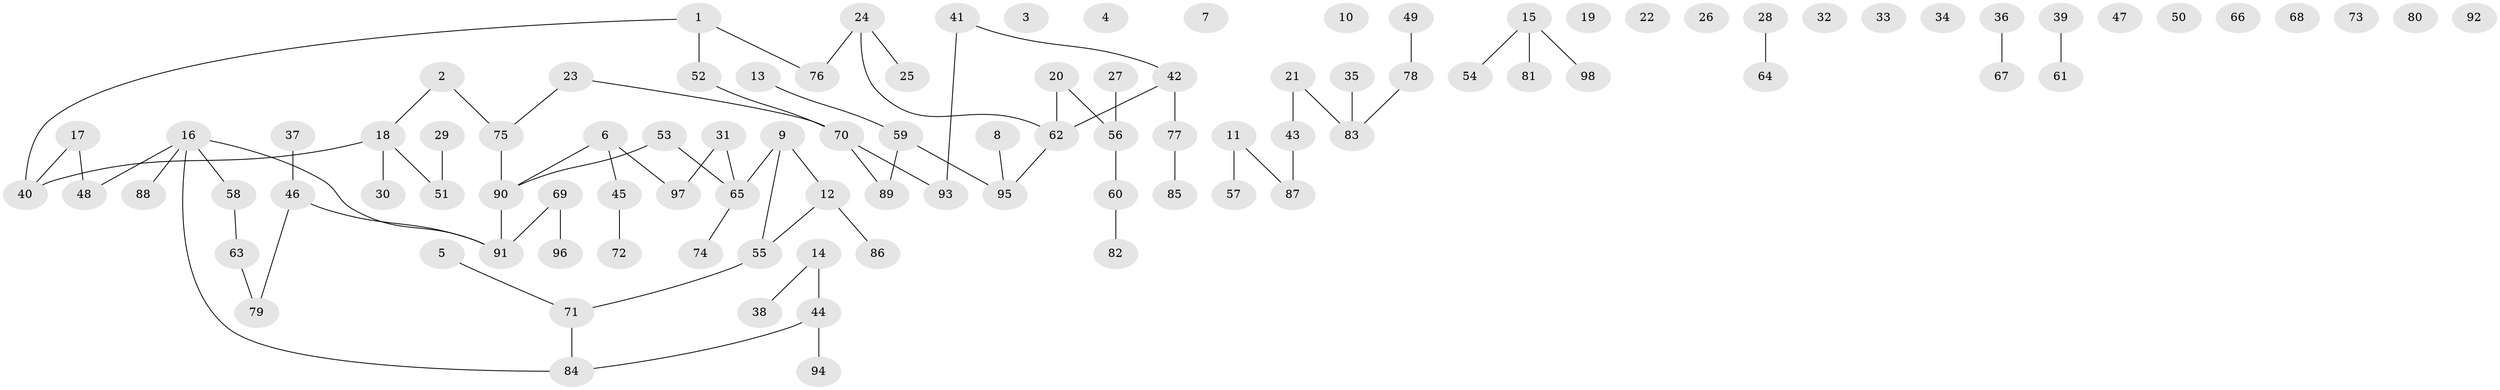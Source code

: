 // Generated by graph-tools (version 1.1) at 2025/13/03/09/25 04:13:01]
// undirected, 98 vertices, 83 edges
graph export_dot {
graph [start="1"]
  node [color=gray90,style=filled];
  1;
  2;
  3;
  4;
  5;
  6;
  7;
  8;
  9;
  10;
  11;
  12;
  13;
  14;
  15;
  16;
  17;
  18;
  19;
  20;
  21;
  22;
  23;
  24;
  25;
  26;
  27;
  28;
  29;
  30;
  31;
  32;
  33;
  34;
  35;
  36;
  37;
  38;
  39;
  40;
  41;
  42;
  43;
  44;
  45;
  46;
  47;
  48;
  49;
  50;
  51;
  52;
  53;
  54;
  55;
  56;
  57;
  58;
  59;
  60;
  61;
  62;
  63;
  64;
  65;
  66;
  67;
  68;
  69;
  70;
  71;
  72;
  73;
  74;
  75;
  76;
  77;
  78;
  79;
  80;
  81;
  82;
  83;
  84;
  85;
  86;
  87;
  88;
  89;
  90;
  91;
  92;
  93;
  94;
  95;
  96;
  97;
  98;
  1 -- 40;
  1 -- 52;
  1 -- 76;
  2 -- 18;
  2 -- 75;
  5 -- 71;
  6 -- 45;
  6 -- 90;
  6 -- 97;
  8 -- 95;
  9 -- 12;
  9 -- 55;
  9 -- 65;
  11 -- 57;
  11 -- 87;
  12 -- 55;
  12 -- 86;
  13 -- 59;
  14 -- 38;
  14 -- 44;
  15 -- 54;
  15 -- 81;
  15 -- 98;
  16 -- 48;
  16 -- 58;
  16 -- 84;
  16 -- 88;
  16 -- 91;
  17 -- 40;
  17 -- 48;
  18 -- 30;
  18 -- 40;
  18 -- 51;
  20 -- 56;
  20 -- 62;
  21 -- 43;
  21 -- 83;
  23 -- 70;
  23 -- 75;
  24 -- 25;
  24 -- 62;
  24 -- 76;
  27 -- 56;
  28 -- 64;
  29 -- 51;
  31 -- 65;
  31 -- 97;
  35 -- 83;
  36 -- 67;
  37 -- 46;
  39 -- 61;
  41 -- 42;
  41 -- 93;
  42 -- 62;
  42 -- 77;
  43 -- 87;
  44 -- 84;
  44 -- 94;
  45 -- 72;
  46 -- 79;
  46 -- 91;
  49 -- 78;
  52 -- 70;
  53 -- 65;
  53 -- 90;
  55 -- 71;
  56 -- 60;
  58 -- 63;
  59 -- 89;
  59 -- 95;
  60 -- 82;
  62 -- 95;
  63 -- 79;
  65 -- 74;
  69 -- 91;
  69 -- 96;
  70 -- 89;
  70 -- 93;
  71 -- 84;
  75 -- 90;
  77 -- 85;
  78 -- 83;
  90 -- 91;
}
